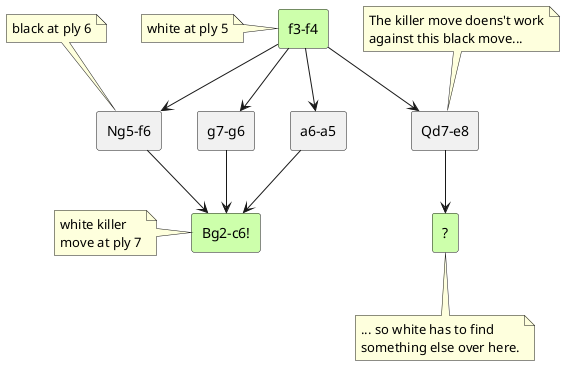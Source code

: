 @startuml killer_move
skinparam shadowing false
skinparam componentStyle rectangle
skinparam backgroundColor #FFFFFF

hide empty methods
hide empty members

component "f3-f4" as p1 #cdffab
component "Ng5-f6" as p2
component "g7-g6" as p3
component "a6-a5" as p4
component "Qd7-e8" as p5
component "Bg2-c6!" as p6 #cdffab
component "?" as p7 #cdffab

note left of p1: white at ply 5
note left of p6: white killer\nmove at ply 7
note top of p2: black at ply 6
note top of p5
    The killer move doens't work
    against this black move...
end note
note bottom of p7
    ... so white has to find 
    something else over here.
end note

p1 --> p2
p1 --> p3
p1 --> p4
p1 --> p5
p2 --> p6
p3 --> p6
p4 --> p6
p5 --> p7
@enduml
